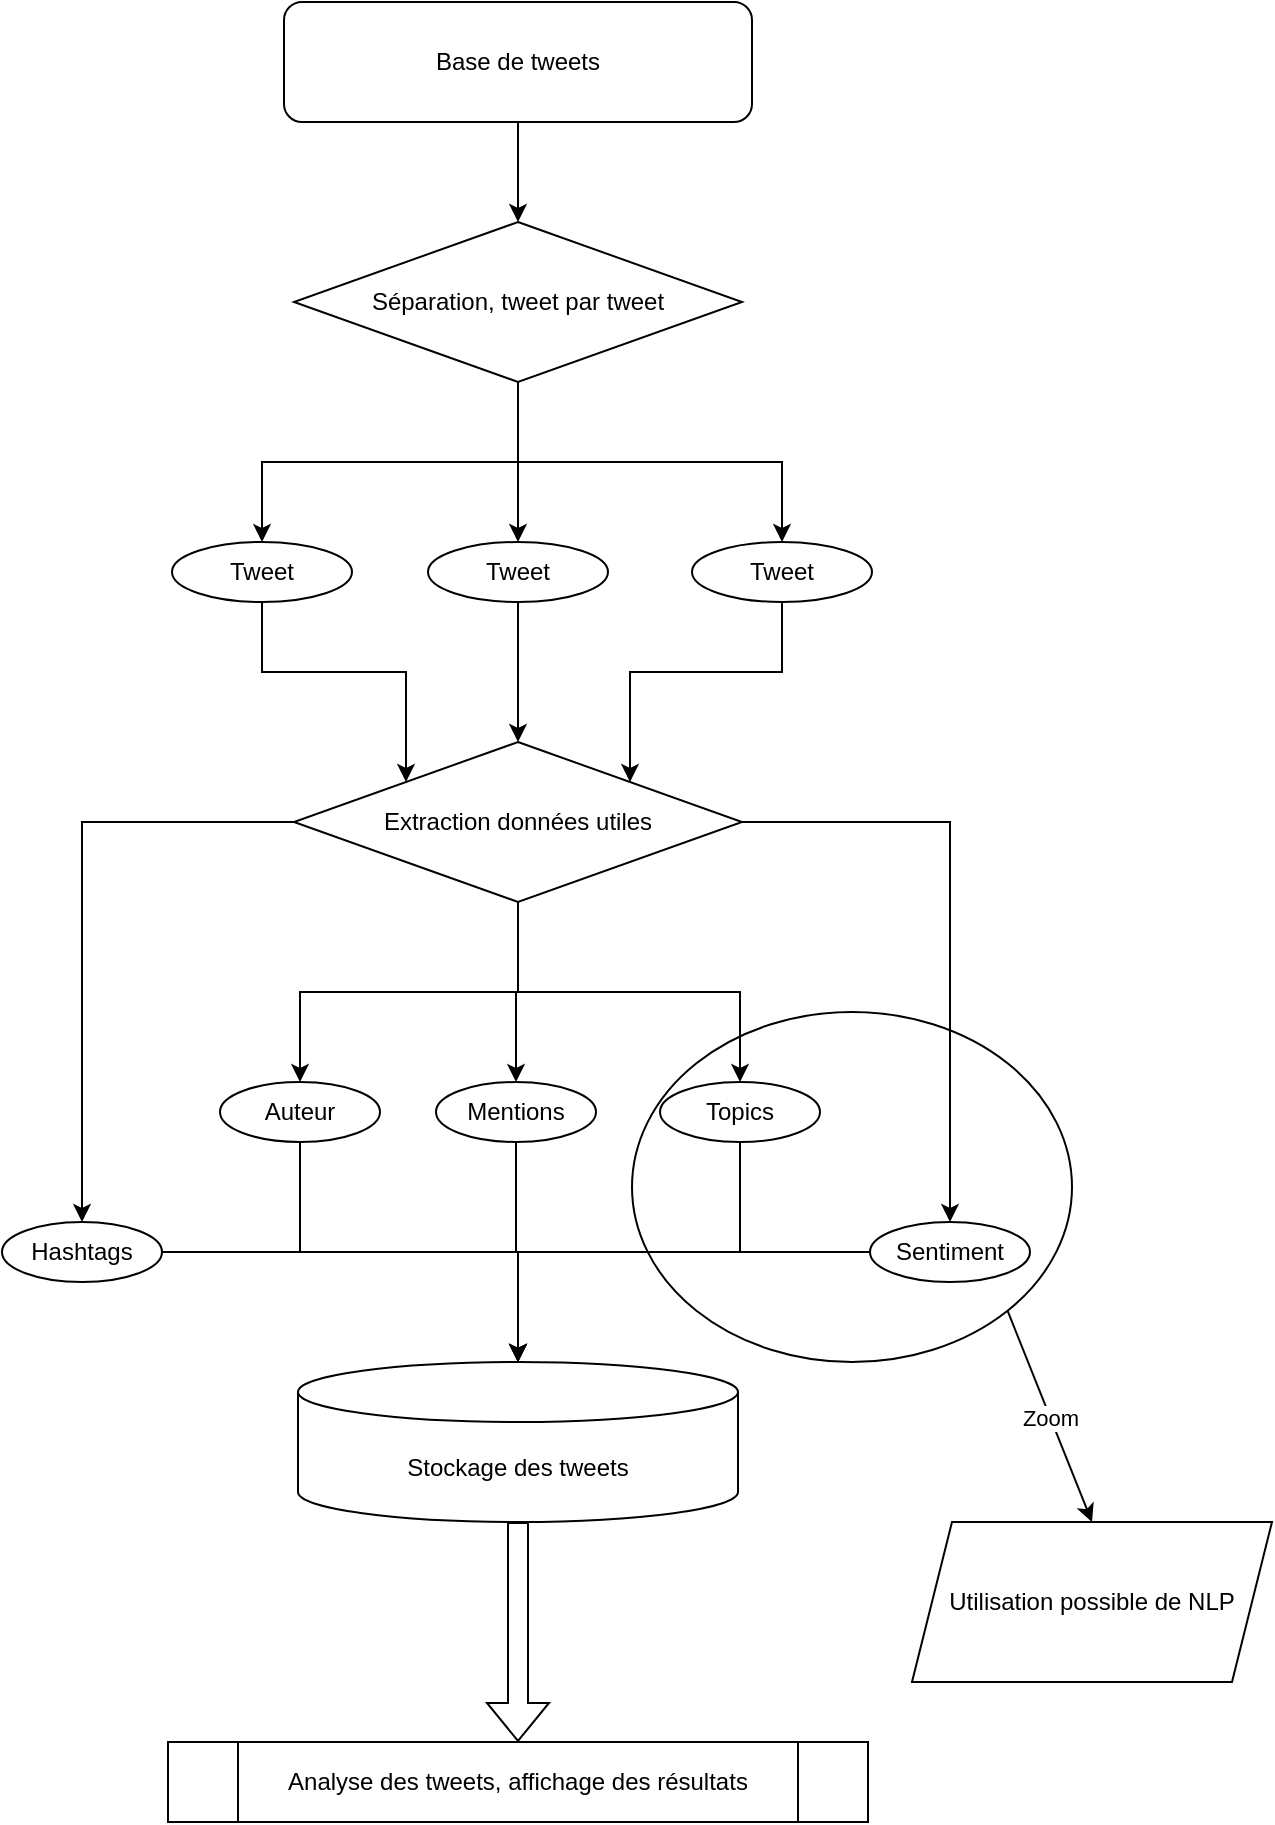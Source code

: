 <mxfile version="24.7.17">
  <diagram id="C5RBs43oDa-KdzZeNtuy" name="Page-1">
    <mxGraphModel dx="1434" dy="835" grid="1" gridSize="10" guides="1" tooltips="1" connect="1" arrows="1" fold="1" page="1" pageScale="1" pageWidth="827" pageHeight="1169" math="0" shadow="0">
      <root>
        <mxCell id="WIyWlLk6GJQsqaUBKTNV-0" />
        <mxCell id="WIyWlLk6GJQsqaUBKTNV-1" parent="WIyWlLk6GJQsqaUBKTNV-0" />
        <mxCell id="WIyWlLk6GJQsqaUBKTNV-2" value="" style="rounded=0;html=1;jettySize=auto;orthogonalLoop=1;fontSize=11;endArrow=block;endFill=0;endSize=8;strokeWidth=1;shadow=0;labelBackgroundColor=none;edgeStyle=orthogonalEdgeStyle;" parent="WIyWlLk6GJQsqaUBKTNV-1" target="WIyWlLk6GJQsqaUBKTNV-6" edge="1">
          <mxGeometry relative="1" as="geometry">
            <mxPoint x="220" y="120" as="sourcePoint" />
          </mxGeometry>
        </mxCell>
        <mxCell id="WIyWlLk6GJQsqaUBKTNV-4" value="Yes" style="rounded=0;html=1;jettySize=auto;orthogonalLoop=1;fontSize=11;endArrow=block;endFill=0;endSize=8;strokeWidth=1;shadow=0;labelBackgroundColor=none;edgeStyle=orthogonalEdgeStyle;" parent="WIyWlLk6GJQsqaUBKTNV-1" source="WIyWlLk6GJQsqaUBKTNV-6" edge="1">
          <mxGeometry y="20" relative="1" as="geometry">
            <mxPoint as="offset" />
            <mxPoint x="220" y="290" as="targetPoint" />
          </mxGeometry>
        </mxCell>
        <mxCell id="WIyWlLk6GJQsqaUBKTNV-5" value="No" style="edgeStyle=orthogonalEdgeStyle;rounded=0;html=1;jettySize=auto;orthogonalLoop=1;fontSize=11;endArrow=block;endFill=0;endSize=8;strokeWidth=1;shadow=0;labelBackgroundColor=none;" parent="WIyWlLk6GJQsqaUBKTNV-1" target="WIyWlLk6GJQsqaUBKTNV-7" edge="1">
          <mxGeometry y="10" relative="1" as="geometry">
            <mxPoint as="offset" />
            <mxPoint x="270" y="210" as="sourcePoint" />
          </mxGeometry>
        </mxCell>
        <mxCell id="WIyWlLk6GJQsqaUBKTNV-8" value="No" style="rounded=0;html=1;jettySize=auto;orthogonalLoop=1;fontSize=11;endArrow=block;endFill=0;endSize=8;strokeWidth=1;shadow=0;labelBackgroundColor=none;edgeStyle=orthogonalEdgeStyle;" parent="WIyWlLk6GJQsqaUBKTNV-1" source="WIyWlLk6GJQsqaUBKTNV-10" edge="1">
          <mxGeometry x="0.333" y="20" relative="1" as="geometry">
            <mxPoint as="offset" />
            <mxPoint x="220" y="430" as="targetPoint" />
          </mxGeometry>
        </mxCell>
        <mxCell id="WIyWlLk6GJQsqaUBKTNV-9" value="Yes" style="edgeStyle=orthogonalEdgeStyle;rounded=0;html=1;jettySize=auto;orthogonalLoop=1;fontSize=11;endArrow=block;endFill=0;endSize=8;strokeWidth=1;shadow=0;labelBackgroundColor=none;" parent="WIyWlLk6GJQsqaUBKTNV-1" target="WIyWlLk6GJQsqaUBKTNV-12" edge="1">
          <mxGeometry y="10" relative="1" as="geometry">
            <mxPoint as="offset" />
            <mxPoint x="270" y="330" as="sourcePoint" />
          </mxGeometry>
        </mxCell>
        <mxCell id="x9c9kk4UkYuyg3JZt2lU-0" value="Stockage des tweets" style="shape=cylinder3;whiteSpace=wrap;html=1;boundedLbl=1;backgroundOutline=1;size=15;" vertex="1" parent="WIyWlLk6GJQsqaUBKTNV-1">
          <mxGeometry x="303" y="680" width="220" height="80" as="geometry" />
        </mxCell>
        <mxCell id="x9c9kk4UkYuyg3JZt2lU-6" style="edgeStyle=orthogonalEdgeStyle;rounded=0;orthogonalLoop=1;jettySize=auto;html=1;entryX=0.5;entryY=0;entryDx=0;entryDy=0;" edge="1" parent="WIyWlLk6GJQsqaUBKTNV-1" source="x9c9kk4UkYuyg3JZt2lU-1" target="x9c9kk4UkYuyg3JZt2lU-5">
          <mxGeometry relative="1" as="geometry" />
        </mxCell>
        <mxCell id="x9c9kk4UkYuyg3JZt2lU-1" value="Base de tweets" style="rounded=1;whiteSpace=wrap;html=1;" vertex="1" parent="WIyWlLk6GJQsqaUBKTNV-1">
          <mxGeometry x="296" width="234" height="60" as="geometry" />
        </mxCell>
        <mxCell id="x9c9kk4UkYuyg3JZt2lU-10" style="edgeStyle=orthogonalEdgeStyle;rounded=0;orthogonalLoop=1;jettySize=auto;html=1;entryX=0.5;entryY=0;entryDx=0;entryDy=0;" edge="1" parent="WIyWlLk6GJQsqaUBKTNV-1" source="x9c9kk4UkYuyg3JZt2lU-5" target="x9c9kk4UkYuyg3JZt2lU-7">
          <mxGeometry relative="1" as="geometry" />
        </mxCell>
        <mxCell id="x9c9kk4UkYuyg3JZt2lU-11" style="edgeStyle=orthogonalEdgeStyle;rounded=0;orthogonalLoop=1;jettySize=auto;html=1;entryX=0.5;entryY=0;entryDx=0;entryDy=0;" edge="1" parent="WIyWlLk6GJQsqaUBKTNV-1" source="x9c9kk4UkYuyg3JZt2lU-5" target="x9c9kk4UkYuyg3JZt2lU-8">
          <mxGeometry relative="1" as="geometry" />
        </mxCell>
        <mxCell id="x9c9kk4UkYuyg3JZt2lU-12" style="edgeStyle=orthogonalEdgeStyle;rounded=0;orthogonalLoop=1;jettySize=auto;html=1;entryX=0.5;entryY=0;entryDx=0;entryDy=0;" edge="1" parent="WIyWlLk6GJQsqaUBKTNV-1" source="x9c9kk4UkYuyg3JZt2lU-5" target="x9c9kk4UkYuyg3JZt2lU-9">
          <mxGeometry relative="1" as="geometry" />
        </mxCell>
        <mxCell id="x9c9kk4UkYuyg3JZt2lU-5" value="Séparation, tweet par tweet" style="rhombus;whiteSpace=wrap;html=1;" vertex="1" parent="WIyWlLk6GJQsqaUBKTNV-1">
          <mxGeometry x="301" y="110" width="224" height="80" as="geometry" />
        </mxCell>
        <mxCell id="x9c9kk4UkYuyg3JZt2lU-17" style="edgeStyle=orthogonalEdgeStyle;rounded=0;orthogonalLoop=1;jettySize=auto;html=1;entryX=0;entryY=0;entryDx=0;entryDy=0;" edge="1" parent="WIyWlLk6GJQsqaUBKTNV-1" source="x9c9kk4UkYuyg3JZt2lU-7" target="x9c9kk4UkYuyg3JZt2lU-14">
          <mxGeometry relative="1" as="geometry" />
        </mxCell>
        <mxCell id="x9c9kk4UkYuyg3JZt2lU-7" value="Tweet" style="ellipse;whiteSpace=wrap;html=1;" vertex="1" parent="WIyWlLk6GJQsqaUBKTNV-1">
          <mxGeometry x="240" y="270" width="90" height="30" as="geometry" />
        </mxCell>
        <mxCell id="x9c9kk4UkYuyg3JZt2lU-15" style="edgeStyle=orthogonalEdgeStyle;rounded=0;orthogonalLoop=1;jettySize=auto;html=1;entryX=0.5;entryY=0;entryDx=0;entryDy=0;" edge="1" parent="WIyWlLk6GJQsqaUBKTNV-1" source="x9c9kk4UkYuyg3JZt2lU-8" target="x9c9kk4UkYuyg3JZt2lU-14">
          <mxGeometry relative="1" as="geometry" />
        </mxCell>
        <mxCell id="x9c9kk4UkYuyg3JZt2lU-8" value="Tweet" style="ellipse;whiteSpace=wrap;html=1;" vertex="1" parent="WIyWlLk6GJQsqaUBKTNV-1">
          <mxGeometry x="368" y="270" width="90" height="30" as="geometry" />
        </mxCell>
        <mxCell id="x9c9kk4UkYuyg3JZt2lU-16" style="edgeStyle=orthogonalEdgeStyle;rounded=0;orthogonalLoop=1;jettySize=auto;html=1;entryX=1;entryY=0;entryDx=0;entryDy=0;" edge="1" parent="WIyWlLk6GJQsqaUBKTNV-1" source="x9c9kk4UkYuyg3JZt2lU-9" target="x9c9kk4UkYuyg3JZt2lU-14">
          <mxGeometry relative="1" as="geometry" />
        </mxCell>
        <mxCell id="x9c9kk4UkYuyg3JZt2lU-9" value="Tweet" style="ellipse;whiteSpace=wrap;html=1;" vertex="1" parent="WIyWlLk6GJQsqaUBKTNV-1">
          <mxGeometry x="500" y="270" width="90" height="30" as="geometry" />
        </mxCell>
        <mxCell id="x9c9kk4UkYuyg3JZt2lU-24" style="edgeStyle=orthogonalEdgeStyle;rounded=0;orthogonalLoop=1;jettySize=auto;html=1;entryX=0.5;entryY=0;entryDx=0;entryDy=0;" edge="1" parent="WIyWlLk6GJQsqaUBKTNV-1" source="x9c9kk4UkYuyg3JZt2lU-14" target="x9c9kk4UkYuyg3JZt2lU-19">
          <mxGeometry relative="1" as="geometry" />
        </mxCell>
        <mxCell id="x9c9kk4UkYuyg3JZt2lU-25" style="edgeStyle=orthogonalEdgeStyle;rounded=0;orthogonalLoop=1;jettySize=auto;html=1;entryX=0.5;entryY=0;entryDx=0;entryDy=0;" edge="1" parent="WIyWlLk6GJQsqaUBKTNV-1" source="x9c9kk4UkYuyg3JZt2lU-14" target="x9c9kk4UkYuyg3JZt2lU-20">
          <mxGeometry relative="1" as="geometry" />
        </mxCell>
        <mxCell id="x9c9kk4UkYuyg3JZt2lU-26" style="edgeStyle=orthogonalEdgeStyle;rounded=0;orthogonalLoop=1;jettySize=auto;html=1;entryX=0.5;entryY=0;entryDx=0;entryDy=0;" edge="1" parent="WIyWlLk6GJQsqaUBKTNV-1" source="x9c9kk4UkYuyg3JZt2lU-14" target="x9c9kk4UkYuyg3JZt2lU-21">
          <mxGeometry relative="1" as="geometry" />
        </mxCell>
        <mxCell id="x9c9kk4UkYuyg3JZt2lU-27" style="edgeStyle=orthogonalEdgeStyle;rounded=0;orthogonalLoop=1;jettySize=auto;html=1;entryX=0.5;entryY=0;entryDx=0;entryDy=0;" edge="1" parent="WIyWlLk6GJQsqaUBKTNV-1" source="x9c9kk4UkYuyg3JZt2lU-14" target="x9c9kk4UkYuyg3JZt2lU-22">
          <mxGeometry relative="1" as="geometry" />
        </mxCell>
        <mxCell id="x9c9kk4UkYuyg3JZt2lU-28" style="edgeStyle=orthogonalEdgeStyle;rounded=0;orthogonalLoop=1;jettySize=auto;html=1;entryX=0.5;entryY=0;entryDx=0;entryDy=0;" edge="1" parent="WIyWlLk6GJQsqaUBKTNV-1" source="x9c9kk4UkYuyg3JZt2lU-14" target="x9c9kk4UkYuyg3JZt2lU-23">
          <mxGeometry relative="1" as="geometry" />
        </mxCell>
        <mxCell id="x9c9kk4UkYuyg3JZt2lU-14" value="Extraction données utiles" style="rhombus;whiteSpace=wrap;html=1;" vertex="1" parent="WIyWlLk6GJQsqaUBKTNV-1">
          <mxGeometry x="301" y="370" width="224" height="80" as="geometry" />
        </mxCell>
        <mxCell id="x9c9kk4UkYuyg3JZt2lU-35" style="edgeStyle=orthogonalEdgeStyle;rounded=0;orthogonalLoop=1;jettySize=auto;html=1;" edge="1" parent="WIyWlLk6GJQsqaUBKTNV-1" source="x9c9kk4UkYuyg3JZt2lU-19" target="x9c9kk4UkYuyg3JZt2lU-0">
          <mxGeometry relative="1" as="geometry" />
        </mxCell>
        <mxCell id="x9c9kk4UkYuyg3JZt2lU-19" value="Hashtags" style="ellipse;whiteSpace=wrap;html=1;" vertex="1" parent="WIyWlLk6GJQsqaUBKTNV-1">
          <mxGeometry x="155" y="610" width="80" height="30" as="geometry" />
        </mxCell>
        <mxCell id="x9c9kk4UkYuyg3JZt2lU-20" value="Auteur" style="ellipse;whiteSpace=wrap;html=1;" vertex="1" parent="WIyWlLk6GJQsqaUBKTNV-1">
          <mxGeometry x="264" y="540" width="80" height="30" as="geometry" />
        </mxCell>
        <mxCell id="x9c9kk4UkYuyg3JZt2lU-31" style="edgeStyle=orthogonalEdgeStyle;rounded=0;orthogonalLoop=1;jettySize=auto;html=1;" edge="1" parent="WIyWlLk6GJQsqaUBKTNV-1" source="x9c9kk4UkYuyg3JZt2lU-21" target="x9c9kk4UkYuyg3JZt2lU-0">
          <mxGeometry relative="1" as="geometry" />
        </mxCell>
        <mxCell id="x9c9kk4UkYuyg3JZt2lU-21" value="Mentions" style="ellipse;whiteSpace=wrap;html=1;" vertex="1" parent="WIyWlLk6GJQsqaUBKTNV-1">
          <mxGeometry x="372" y="540" width="80" height="30" as="geometry" />
        </mxCell>
        <mxCell id="x9c9kk4UkYuyg3JZt2lU-22" value="Topics&lt;span style=&quot;color: rgba(0, 0, 0, 0); font-family: monospace; font-size: 0px; text-align: start; text-wrap: nowrap;&quot;&gt;%3CmxGraphModel%3E%3Croot%3E%3CmxCell%20id%3D%220%22%2F%3E%3CmxCell%20id%3D%221%22%20parent%3D%220%22%2F%3E%3CmxCell%20id%3D%222%22%20value%3D%22Mentions%22%20style%3D%22ellipse%3BwhiteSpace%3Dwrap%3Bhtml%3D1%3B%22%20vertex%3D%221%22%20parent%3D%221%22%3E%3CmxGeometry%20x%3D%22378%22%20y%3D%22540%22%20width%3D%2280%22%20height%3D%2230%22%20as%3D%22geometry%22%2F%3E%3C%2FmxCell%3E%3C%2Froot%3E%3C%2FmxGraphModel%3E&lt;/span&gt;" style="ellipse;whiteSpace=wrap;html=1;" vertex="1" parent="WIyWlLk6GJQsqaUBKTNV-1">
          <mxGeometry x="484" y="540" width="80" height="30" as="geometry" />
        </mxCell>
        <mxCell id="x9c9kk4UkYuyg3JZt2lU-23" value="Sentiment" style="ellipse;whiteSpace=wrap;html=1;" vertex="1" parent="WIyWlLk6GJQsqaUBKTNV-1">
          <mxGeometry x="589" y="610" width="80" height="30" as="geometry" />
        </mxCell>
        <mxCell id="x9c9kk4UkYuyg3JZt2lU-32" style="edgeStyle=orthogonalEdgeStyle;rounded=0;orthogonalLoop=1;jettySize=auto;html=1;entryX=0.5;entryY=0;entryDx=0;entryDy=0;entryPerimeter=0;" edge="1" parent="WIyWlLk6GJQsqaUBKTNV-1" source="x9c9kk4UkYuyg3JZt2lU-20" target="x9c9kk4UkYuyg3JZt2lU-0">
          <mxGeometry relative="1" as="geometry" />
        </mxCell>
        <mxCell id="x9c9kk4UkYuyg3JZt2lU-33" style="edgeStyle=orthogonalEdgeStyle;rounded=0;orthogonalLoop=1;jettySize=auto;html=1;entryX=0.5;entryY=0;entryDx=0;entryDy=0;entryPerimeter=0;" edge="1" parent="WIyWlLk6GJQsqaUBKTNV-1" source="x9c9kk4UkYuyg3JZt2lU-22" target="x9c9kk4UkYuyg3JZt2lU-0">
          <mxGeometry relative="1" as="geometry" />
        </mxCell>
        <mxCell id="x9c9kk4UkYuyg3JZt2lU-36" style="edgeStyle=orthogonalEdgeStyle;rounded=0;orthogonalLoop=1;jettySize=auto;html=1;entryX=0.5;entryY=0;entryDx=0;entryDy=0;entryPerimeter=0;" edge="1" parent="WIyWlLk6GJQsqaUBKTNV-1" source="x9c9kk4UkYuyg3JZt2lU-23" target="x9c9kk4UkYuyg3JZt2lU-0">
          <mxGeometry relative="1" as="geometry" />
        </mxCell>
        <mxCell id="x9c9kk4UkYuyg3JZt2lU-37" value="" style="shape=flexArrow;endArrow=classic;html=1;rounded=0;exitX=0.5;exitY=1;exitDx=0;exitDy=0;exitPerimeter=0;entryX=0.5;entryY=0;entryDx=0;entryDy=0;" edge="1" parent="WIyWlLk6GJQsqaUBKTNV-1" source="x9c9kk4UkYuyg3JZt2lU-0" target="x9c9kk4UkYuyg3JZt2lU-38">
          <mxGeometry width="50" height="50" relative="1" as="geometry">
            <mxPoint x="480" y="950" as="sourcePoint" />
            <mxPoint x="413" y="920" as="targetPoint" />
          </mxGeometry>
        </mxCell>
        <mxCell id="x9c9kk4UkYuyg3JZt2lU-38" value="Analyse des tweets, affichage des résultats" style="shape=process;whiteSpace=wrap;html=1;backgroundOutline=1;" vertex="1" parent="WIyWlLk6GJQsqaUBKTNV-1">
          <mxGeometry x="238" y="870" width="350" height="40" as="geometry" />
        </mxCell>
        <mxCell id="x9c9kk4UkYuyg3JZt2lU-39" value="" style="ellipse;whiteSpace=wrap;html=1;fillColor=none;" vertex="1" parent="WIyWlLk6GJQsqaUBKTNV-1">
          <mxGeometry x="470" y="505" width="220" height="175" as="geometry" />
        </mxCell>
        <mxCell id="x9c9kk4UkYuyg3JZt2lU-40" value="Utilisation possible de NLP" style="shape=parallelogram;perimeter=parallelogramPerimeter;whiteSpace=wrap;html=1;fixedSize=1;" vertex="1" parent="WIyWlLk6GJQsqaUBKTNV-1">
          <mxGeometry x="610" y="760" width="180" height="80" as="geometry" />
        </mxCell>
        <mxCell id="x9c9kk4UkYuyg3JZt2lU-41" value="" style="endArrow=classic;html=1;rounded=0;exitX=1;exitY=1;exitDx=0;exitDy=0;entryX=0.5;entryY=0;entryDx=0;entryDy=0;" edge="1" parent="WIyWlLk6GJQsqaUBKTNV-1" source="x9c9kk4UkYuyg3JZt2lU-39" target="x9c9kk4UkYuyg3JZt2lU-40">
          <mxGeometry relative="1" as="geometry">
            <mxPoint x="640" y="700" as="sourcePoint" />
            <mxPoint x="740" y="700" as="targetPoint" />
          </mxGeometry>
        </mxCell>
        <mxCell id="x9c9kk4UkYuyg3JZt2lU-42" value="Zoom" style="edgeLabel;resizable=0;html=1;;align=center;verticalAlign=middle;" connectable="0" vertex="1" parent="x9c9kk4UkYuyg3JZt2lU-41">
          <mxGeometry relative="1" as="geometry" />
        </mxCell>
      </root>
    </mxGraphModel>
  </diagram>
</mxfile>
